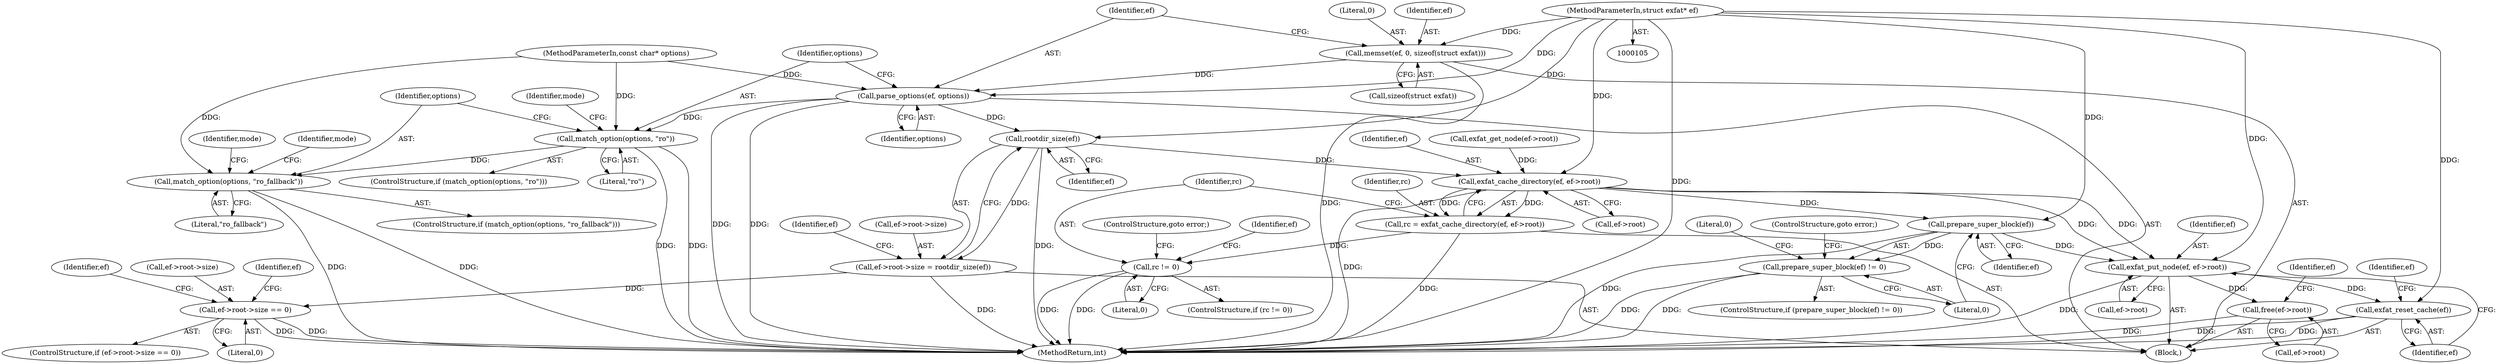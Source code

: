 digraph "0_exfat_2e86ae5f81da11f11673d0546efb525af02b7786@API" {
"1000113" [label="(Call,memset(ef, 0, sizeof(struct exfat)))"];
"1000106" [label="(MethodParameterIn,struct exfat* ef)"];
"1000118" [label="(Call,parse_options(ef, options))"];
"1000122" [label="(Call,match_option(options, \"ro\"))"];
"1000130" [label="(Call,match_option(options, \"ro_fallback\"))"];
"1000569" [label="(Call,rootdir_size(ef))"];
"1000563" [label="(Call,ef->root->size = rootdir_size(ef))"];
"1000572" [label="(Call,ef->root->size == 0)"];
"1000619" [label="(Call,exfat_cache_directory(ef, ef->root))"];
"1000617" [label="(Call,rc = exfat_cache_directory(ef, ef->root))"];
"1000625" [label="(Call,rc != 0)"];
"1000653" [label="(Call,prepare_super_block(ef))"];
"1000652" [label="(Call,prepare_super_block(ef) != 0)"];
"1000660" [label="(Call,exfat_put_node(ef, ef->root))"];
"1000665" [label="(Call,exfat_reset_cache(ef))"];
"1000667" [label="(Call,free(ef->root))"];
"1000613" [label="(Call,exfat_get_node(ef->root))"];
"1000602" [label="(Identifier,ef)"];
"1000618" [label="(Identifier,rc)"];
"1000122" [label="(Call,match_option(options, \"ro\"))"];
"1000686" [label="(MethodReturn,int)"];
"1000571" [label="(ControlStructure,if (ef->root->size == 0))"];
"1000665" [label="(Call,exfat_reset_cache(ef))"];
"1000662" [label="(Call,ef->root)"];
"1000620" [label="(Identifier,ef)"];
"1000654" [label="(Identifier,ef)"];
"1000668" [label="(Call,ef->root)"];
"1000113" [label="(Call,memset(ef, 0, sizeof(struct exfat)))"];
"1000651" [label="(ControlStructure,if (prepare_super_block(ef) != 0))"];
"1000652" [label="(Call,prepare_super_block(ef) != 0)"];
"1000661" [label="(Identifier,ef)"];
"1000572" [label="(Call,ef->root->size == 0)"];
"1000124" [label="(Literal,\"ro\")"];
"1000624" [label="(ControlStructure,if (rc != 0))"];
"1000673" [label="(Identifier,ef)"];
"1000563" [label="(Call,ef->root->size = rootdir_size(ef))"];
"1000619" [label="(Call,exfat_cache_directory(ef, ef->root))"];
"1000667" [label="(Call,free(ef->root))"];
"1000116" [label="(Call,sizeof(struct exfat))"];
"1000578" [label="(Literal,0)"];
"1000564" [label="(Call,ef->root->size)"];
"1000123" [label="(Identifier,options)"];
"1000108" [label="(MethodParameterIn,const char* options)"];
"1000617" [label="(Call,rc = exfat_cache_directory(ef, ef->root))"];
"1000118" [label="(Call,parse_options(ef, options))"];
"1000656" [label="(ControlStructure,goto error;)"];
"1000569" [label="(Call,rootdir_size(ef))"];
"1000131" [label="(Identifier,options)"];
"1000126" [label="(Identifier,mode)"];
"1000130" [label="(Call,match_option(options, \"ro_fallback\"))"];
"1000132" [label="(Literal,\"ro_fallback\")"];
"1000628" [label="(ControlStructure,goto error;)"];
"1000653" [label="(Call,prepare_super_block(ef))"];
"1000666" [label="(Identifier,ef)"];
"1000109" [label="(Block,)"];
"1000570" [label="(Identifier,ef)"];
"1000632" [label="(Identifier,ef)"];
"1000655" [label="(Literal,0)"];
"1000129" [label="(ControlStructure,if (match_option(options, \"ro_fallback\")))"];
"1000115" [label="(Literal,0)"];
"1000625" [label="(Call,rc != 0)"];
"1000573" [label="(Call,ef->root->size)"];
"1000669" [label="(Identifier,ef)"];
"1000120" [label="(Identifier,options)"];
"1000134" [label="(Identifier,mode)"];
"1000627" [label="(Literal,0)"];
"1000626" [label="(Identifier,rc)"];
"1000582" [label="(Identifier,ef)"];
"1000575" [label="(Identifier,ef)"];
"1000121" [label="(ControlStructure,if (match_option(options, \"ro\")))"];
"1000114" [label="(Identifier,ef)"];
"1000106" [label="(MethodParameterIn,struct exfat* ef)"];
"1000621" [label="(Call,ef->root)"];
"1000658" [label="(Literal,0)"];
"1000138" [label="(Identifier,mode)"];
"1000119" [label="(Identifier,ef)"];
"1000660" [label="(Call,exfat_put_node(ef, ef->root))"];
"1000113" -> "1000109"  [label="AST: "];
"1000113" -> "1000116"  [label="CFG: "];
"1000114" -> "1000113"  [label="AST: "];
"1000115" -> "1000113"  [label="AST: "];
"1000116" -> "1000113"  [label="AST: "];
"1000119" -> "1000113"  [label="CFG: "];
"1000113" -> "1000686"  [label="DDG: "];
"1000106" -> "1000113"  [label="DDG: "];
"1000113" -> "1000118"  [label="DDG: "];
"1000106" -> "1000105"  [label="AST: "];
"1000106" -> "1000686"  [label="DDG: "];
"1000106" -> "1000118"  [label="DDG: "];
"1000106" -> "1000569"  [label="DDG: "];
"1000106" -> "1000619"  [label="DDG: "];
"1000106" -> "1000653"  [label="DDG: "];
"1000106" -> "1000660"  [label="DDG: "];
"1000106" -> "1000665"  [label="DDG: "];
"1000118" -> "1000109"  [label="AST: "];
"1000118" -> "1000120"  [label="CFG: "];
"1000119" -> "1000118"  [label="AST: "];
"1000120" -> "1000118"  [label="AST: "];
"1000123" -> "1000118"  [label="CFG: "];
"1000118" -> "1000686"  [label="DDG: "];
"1000118" -> "1000686"  [label="DDG: "];
"1000108" -> "1000118"  [label="DDG: "];
"1000118" -> "1000122"  [label="DDG: "];
"1000118" -> "1000569"  [label="DDG: "];
"1000122" -> "1000121"  [label="AST: "];
"1000122" -> "1000124"  [label="CFG: "];
"1000123" -> "1000122"  [label="AST: "];
"1000124" -> "1000122"  [label="AST: "];
"1000126" -> "1000122"  [label="CFG: "];
"1000131" -> "1000122"  [label="CFG: "];
"1000122" -> "1000686"  [label="DDG: "];
"1000122" -> "1000686"  [label="DDG: "];
"1000108" -> "1000122"  [label="DDG: "];
"1000122" -> "1000130"  [label="DDG: "];
"1000130" -> "1000129"  [label="AST: "];
"1000130" -> "1000132"  [label="CFG: "];
"1000131" -> "1000130"  [label="AST: "];
"1000132" -> "1000130"  [label="AST: "];
"1000134" -> "1000130"  [label="CFG: "];
"1000138" -> "1000130"  [label="CFG: "];
"1000130" -> "1000686"  [label="DDG: "];
"1000130" -> "1000686"  [label="DDG: "];
"1000108" -> "1000130"  [label="DDG: "];
"1000569" -> "1000563"  [label="AST: "];
"1000569" -> "1000570"  [label="CFG: "];
"1000570" -> "1000569"  [label="AST: "];
"1000563" -> "1000569"  [label="CFG: "];
"1000569" -> "1000686"  [label="DDG: "];
"1000569" -> "1000563"  [label="DDG: "];
"1000569" -> "1000619"  [label="DDG: "];
"1000563" -> "1000109"  [label="AST: "];
"1000564" -> "1000563"  [label="AST: "];
"1000575" -> "1000563"  [label="CFG: "];
"1000563" -> "1000686"  [label="DDG: "];
"1000563" -> "1000572"  [label="DDG: "];
"1000572" -> "1000571"  [label="AST: "];
"1000572" -> "1000578"  [label="CFG: "];
"1000573" -> "1000572"  [label="AST: "];
"1000578" -> "1000572"  [label="AST: "];
"1000582" -> "1000572"  [label="CFG: "];
"1000602" -> "1000572"  [label="CFG: "];
"1000572" -> "1000686"  [label="DDG: "];
"1000572" -> "1000686"  [label="DDG: "];
"1000619" -> "1000617"  [label="AST: "];
"1000619" -> "1000621"  [label="CFG: "];
"1000620" -> "1000619"  [label="AST: "];
"1000621" -> "1000619"  [label="AST: "];
"1000617" -> "1000619"  [label="CFG: "];
"1000619" -> "1000686"  [label="DDG: "];
"1000619" -> "1000617"  [label="DDG: "];
"1000619" -> "1000617"  [label="DDG: "];
"1000613" -> "1000619"  [label="DDG: "];
"1000619" -> "1000653"  [label="DDG: "];
"1000619" -> "1000660"  [label="DDG: "];
"1000619" -> "1000660"  [label="DDG: "];
"1000617" -> "1000109"  [label="AST: "];
"1000618" -> "1000617"  [label="AST: "];
"1000626" -> "1000617"  [label="CFG: "];
"1000617" -> "1000686"  [label="DDG: "];
"1000617" -> "1000625"  [label="DDG: "];
"1000625" -> "1000624"  [label="AST: "];
"1000625" -> "1000627"  [label="CFG: "];
"1000626" -> "1000625"  [label="AST: "];
"1000627" -> "1000625"  [label="AST: "];
"1000628" -> "1000625"  [label="CFG: "];
"1000632" -> "1000625"  [label="CFG: "];
"1000625" -> "1000686"  [label="DDG: "];
"1000625" -> "1000686"  [label="DDG: "];
"1000653" -> "1000652"  [label="AST: "];
"1000653" -> "1000654"  [label="CFG: "];
"1000654" -> "1000653"  [label="AST: "];
"1000655" -> "1000653"  [label="CFG: "];
"1000653" -> "1000686"  [label="DDG: "];
"1000653" -> "1000652"  [label="DDG: "];
"1000653" -> "1000660"  [label="DDG: "];
"1000652" -> "1000651"  [label="AST: "];
"1000652" -> "1000655"  [label="CFG: "];
"1000655" -> "1000652"  [label="AST: "];
"1000656" -> "1000652"  [label="CFG: "];
"1000658" -> "1000652"  [label="CFG: "];
"1000652" -> "1000686"  [label="DDG: "];
"1000652" -> "1000686"  [label="DDG: "];
"1000660" -> "1000109"  [label="AST: "];
"1000660" -> "1000662"  [label="CFG: "];
"1000661" -> "1000660"  [label="AST: "];
"1000662" -> "1000660"  [label="AST: "];
"1000666" -> "1000660"  [label="CFG: "];
"1000660" -> "1000686"  [label="DDG: "];
"1000660" -> "1000665"  [label="DDG: "];
"1000660" -> "1000667"  [label="DDG: "];
"1000665" -> "1000109"  [label="AST: "];
"1000665" -> "1000666"  [label="CFG: "];
"1000666" -> "1000665"  [label="AST: "];
"1000669" -> "1000665"  [label="CFG: "];
"1000665" -> "1000686"  [label="DDG: "];
"1000665" -> "1000686"  [label="DDG: "];
"1000667" -> "1000109"  [label="AST: "];
"1000667" -> "1000668"  [label="CFG: "];
"1000668" -> "1000667"  [label="AST: "];
"1000673" -> "1000667"  [label="CFG: "];
"1000667" -> "1000686"  [label="DDG: "];
}
